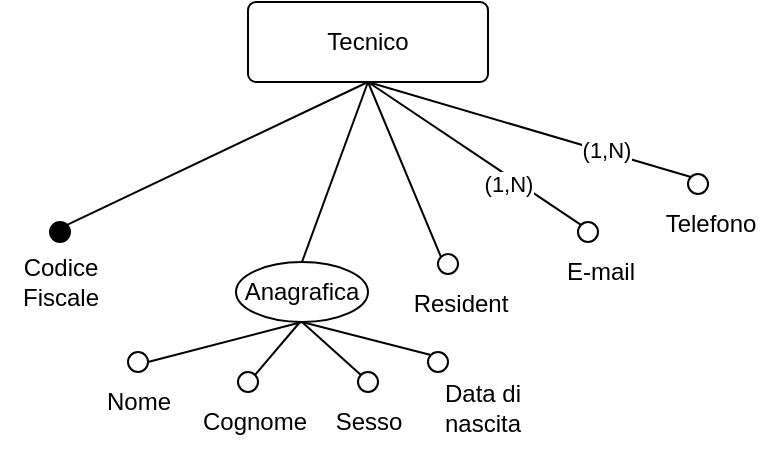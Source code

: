 <mxfile version="20.2.3" type="device"><diagram id="aRU3BPW4JilFG4WqiGaw" name="Pagina-1"><mxGraphModel dx="865" dy="534" grid="0" gridSize="10" guides="1" tooltips="1" connect="1" arrows="1" fold="1" page="1" pageScale="1" pageWidth="827" pageHeight="1169" math="0" shadow="0"><root><mxCell id="0"/><mxCell id="1" parent="0"/><mxCell id="3Pa_-nvrsszRvELkyFEv-1" value="Tecnico" style="rounded=1;arcSize=10;whiteSpace=wrap;html=1;align=center;" parent="1" vertex="1"><mxGeometry x="354" y="50" width="120" height="40" as="geometry"/></mxCell><mxCell id="3Pa_-nvrsszRvELkyFEv-3" value="" style="ellipse;whiteSpace=wrap;html=1;aspect=fixed;fillColor=#000000;" parent="1" vertex="1"><mxGeometry x="255" y="160" width="10" height="10" as="geometry"/></mxCell><mxCell id="3Pa_-nvrsszRvELkyFEv-5" value="" style="ellipse;whiteSpace=wrap;html=1;aspect=fixed;" parent="1" vertex="1"><mxGeometry x="294" y="225" width="10" height="10" as="geometry"/></mxCell><mxCell id="3Pa_-nvrsszRvELkyFEv-6" value="" style="ellipse;whiteSpace=wrap;html=1;aspect=fixed;" parent="1" vertex="1"><mxGeometry x="349" y="235" width="10" height="10" as="geometry"/></mxCell><mxCell id="3Pa_-nvrsszRvELkyFEv-7" value="Codice&lt;br&gt;Fiscale" style="text;html=1;align=center;verticalAlign=middle;resizable=0;points=[];autosize=1;strokeColor=none;fillColor=none;" parent="1" vertex="1"><mxGeometry x="230" y="170" width="60" height="40" as="geometry"/></mxCell><mxCell id="3Pa_-nvrsszRvELkyFEv-8" value="Nome" style="text;html=1;align=center;verticalAlign=middle;resizable=0;points=[];autosize=1;strokeColor=none;fillColor=none;" parent="1" vertex="1"><mxGeometry x="269" y="235" width="60" height="30" as="geometry"/></mxCell><mxCell id="3Pa_-nvrsszRvELkyFEv-10" value="Anagrafica" style="ellipse;whiteSpace=wrap;html=1;" parent="1" vertex="1"><mxGeometry x="348" y="180" width="66" height="30" as="geometry"/></mxCell><mxCell id="3Pa_-nvrsszRvELkyFEv-11" value="Cognome" style="text;html=1;align=center;verticalAlign=middle;resizable=0;points=[];autosize=1;strokeColor=none;fillColor=none;" parent="1" vertex="1"><mxGeometry x="317" y="245" width="80" height="30" as="geometry"/></mxCell><mxCell id="3Pa_-nvrsszRvELkyFEv-14" value="Sesso" style="text;html=1;align=center;verticalAlign=middle;resizable=0;points=[];autosize=1;strokeColor=none;fillColor=none;" parent="1" vertex="1"><mxGeometry x="384" y="245" width="60" height="30" as="geometry"/></mxCell><mxCell id="3Pa_-nvrsszRvELkyFEv-15" value="" style="ellipse;whiteSpace=wrap;html=1;aspect=fixed;" parent="1" vertex="1"><mxGeometry x="409" y="235" width="10" height="10" as="geometry"/></mxCell><mxCell id="3Pa_-nvrsszRvELkyFEv-16" value="" style="ellipse;whiteSpace=wrap;html=1;aspect=fixed;" parent="1" vertex="1"><mxGeometry x="444" y="225" width="10" height="10" as="geometry"/></mxCell><mxCell id="3Pa_-nvrsszRvELkyFEv-17" value="Data di&lt;br&gt;nascita" style="text;html=1;align=center;verticalAlign=middle;resizable=0;points=[];autosize=1;strokeColor=none;fillColor=none;" parent="1" vertex="1"><mxGeometry x="441" y="233" width="60" height="40" as="geometry"/></mxCell><mxCell id="3Pa_-nvrsszRvELkyFEv-18" value="" style="ellipse;whiteSpace=wrap;html=1;aspect=fixed;" parent="1" vertex="1"><mxGeometry x="449" y="176" width="10" height="10" as="geometry"/></mxCell><mxCell id="3Pa_-nvrsszRvELkyFEv-19" value="Resident" style="text;html=1;align=center;verticalAlign=middle;resizable=0;points=[];autosize=1;strokeColor=none;fillColor=none;" parent="1" vertex="1"><mxGeometry x="425" y="186" width="70" height="30" as="geometry"/></mxCell><mxCell id="3Pa_-nvrsszRvELkyFEv-20" value="" style="endArrow=none;html=1;rounded=0;exitX=1;exitY=0;exitDx=0;exitDy=0;entryX=0.5;entryY=1;entryDx=0;entryDy=0;" parent="1" source="3Pa_-nvrsszRvELkyFEv-3" target="3Pa_-nvrsszRvELkyFEv-1" edge="1"><mxGeometry width="50" height="50" relative="1" as="geometry"><mxPoint x="265" y="160" as="sourcePoint"/><mxPoint x="315" y="110" as="targetPoint"/></mxGeometry></mxCell><mxCell id="3Pa_-nvrsszRvELkyFEv-21" value="" style="endArrow=none;html=1;rounded=0;exitX=1;exitY=0.5;exitDx=0;exitDy=0;entryX=0.5;entryY=1;entryDx=0;entryDy=0;" parent="1" source="3Pa_-nvrsszRvELkyFEv-5" target="3Pa_-nvrsszRvELkyFEv-10" edge="1"><mxGeometry width="50" height="50" relative="1" as="geometry"><mxPoint x="317" y="210" as="sourcePoint"/><mxPoint x="367" y="160" as="targetPoint"/></mxGeometry></mxCell><mxCell id="3Pa_-nvrsszRvELkyFEv-22" value="" style="endArrow=none;html=1;rounded=0;exitX=1;exitY=0;exitDx=0;exitDy=0;" parent="1" source="3Pa_-nvrsszRvELkyFEv-6" edge="1"><mxGeometry width="50" height="50" relative="1" as="geometry"><mxPoint x="400" y="260" as="sourcePoint"/><mxPoint x="380" y="210" as="targetPoint"/></mxGeometry></mxCell><mxCell id="3Pa_-nvrsszRvELkyFEv-23" value="" style="endArrow=none;html=1;rounded=0;entryX=0.5;entryY=1;entryDx=0;entryDy=0;exitX=0;exitY=0;exitDx=0;exitDy=0;" parent="1" source="3Pa_-nvrsszRvELkyFEv-15" target="3Pa_-nvrsszRvELkyFEv-10" edge="1"><mxGeometry width="50" height="50" relative="1" as="geometry"><mxPoint x="400" y="260" as="sourcePoint"/><mxPoint x="450" y="210" as="targetPoint"/></mxGeometry></mxCell><mxCell id="3Pa_-nvrsszRvELkyFEv-24" value="" style="endArrow=none;html=1;rounded=0;entryX=0.5;entryY=1;entryDx=0;entryDy=0;exitX=0;exitY=0;exitDx=0;exitDy=0;" parent="1" source="3Pa_-nvrsszRvELkyFEv-16" target="3Pa_-nvrsszRvELkyFEv-10" edge="1"><mxGeometry width="50" height="50" relative="1" as="geometry"><mxPoint x="440" y="210" as="sourcePoint"/><mxPoint x="450" y="210" as="targetPoint"/></mxGeometry></mxCell><mxCell id="3Pa_-nvrsszRvELkyFEv-25" value="" style="endArrow=none;html=1;rounded=0;entryX=0.5;entryY=1;entryDx=0;entryDy=0;exitX=0;exitY=0;exitDx=0;exitDy=0;" parent="1" source="3Pa_-nvrsszRvELkyFEv-18" target="3Pa_-nvrsszRvELkyFEv-1" edge="1"><mxGeometry width="50" height="50" relative="1" as="geometry"><mxPoint x="450" y="170" as="sourcePoint"/><mxPoint x="450" y="210" as="targetPoint"/></mxGeometry></mxCell><mxCell id="3Pa_-nvrsszRvELkyFEv-26" value="" style="endArrow=none;html=1;rounded=0;entryX=0.5;entryY=1;entryDx=0;entryDy=0;exitX=0.5;exitY=0;exitDx=0;exitDy=0;" parent="1" source="3Pa_-nvrsszRvELkyFEv-10" target="3Pa_-nvrsszRvELkyFEv-1" edge="1"><mxGeometry width="50" height="50" relative="1" as="geometry"><mxPoint x="400" y="260" as="sourcePoint"/><mxPoint x="450" y="210" as="targetPoint"/></mxGeometry></mxCell><mxCell id="l-KfGZx5VKhJmLUwWL6F-1" value="" style="ellipse;whiteSpace=wrap;html=1;aspect=fixed;" vertex="1" parent="1"><mxGeometry x="519" y="160" width="10" height="10" as="geometry"/></mxCell><mxCell id="l-KfGZx5VKhJmLUwWL6F-2" value="E-mail" style="text;html=1;align=center;verticalAlign=middle;resizable=0;points=[];autosize=1;strokeColor=none;fillColor=none;" vertex="1" parent="1"><mxGeometry x="500" y="170" width="60" height="30" as="geometry"/></mxCell><mxCell id="l-KfGZx5VKhJmLUwWL6F-3" value="" style="ellipse;whiteSpace=wrap;html=1;aspect=fixed;" vertex="1" parent="1"><mxGeometry x="574" y="136" width="10" height="10" as="geometry"/></mxCell><mxCell id="l-KfGZx5VKhJmLUwWL6F-4" value="Telefono" style="text;html=1;align=center;verticalAlign=middle;resizable=0;points=[];autosize=1;strokeColor=none;fillColor=none;" vertex="1" parent="1"><mxGeometry x="550" y="146" width="70" height="30" as="geometry"/></mxCell><mxCell id="l-KfGZx5VKhJmLUwWL6F-5" value="" style="endArrow=none;html=1;rounded=0;entryX=0.5;entryY=1;entryDx=0;entryDy=0;exitX=0;exitY=0;exitDx=0;exitDy=0;" edge="1" parent="1" source="l-KfGZx5VKhJmLUwWL6F-1" target="3Pa_-nvrsszRvELkyFEv-1"><mxGeometry width="50" height="50" relative="1" as="geometry"><mxPoint x="400" y="260" as="sourcePoint"/><mxPoint x="450" y="210" as="targetPoint"/></mxGeometry></mxCell><mxCell id="l-KfGZx5VKhJmLUwWL6F-6" value="(1,N)" style="edgeLabel;html=1;align=center;verticalAlign=middle;resizable=0;points=[];" vertex="1" connectable="0" parent="l-KfGZx5VKhJmLUwWL6F-5"><mxGeometry x="-0.341" y="3" relative="1" as="geometry"><mxPoint as="offset"/></mxGeometry></mxCell><mxCell id="l-KfGZx5VKhJmLUwWL6F-7" value="" style="endArrow=none;html=1;rounded=0;entryX=0.5;entryY=1;entryDx=0;entryDy=0;exitX=0;exitY=0;exitDx=0;exitDy=0;" edge="1" parent="1" source="l-KfGZx5VKhJmLUwWL6F-3" target="3Pa_-nvrsszRvELkyFEv-1"><mxGeometry width="50" height="50" relative="1" as="geometry"><mxPoint x="400" y="260" as="sourcePoint"/><mxPoint x="450" y="210" as="targetPoint"/></mxGeometry></mxCell><mxCell id="l-KfGZx5VKhJmLUwWL6F-8" value="(1,N)" style="edgeLabel;html=1;align=center;verticalAlign=middle;resizable=0;points=[];" vertex="1" connectable="0" parent="l-KfGZx5VKhJmLUwWL6F-7"><mxGeometry x="-0.469" y="-1" relative="1" as="geometry"><mxPoint as="offset"/></mxGeometry></mxCell></root></mxGraphModel></diagram></mxfile>